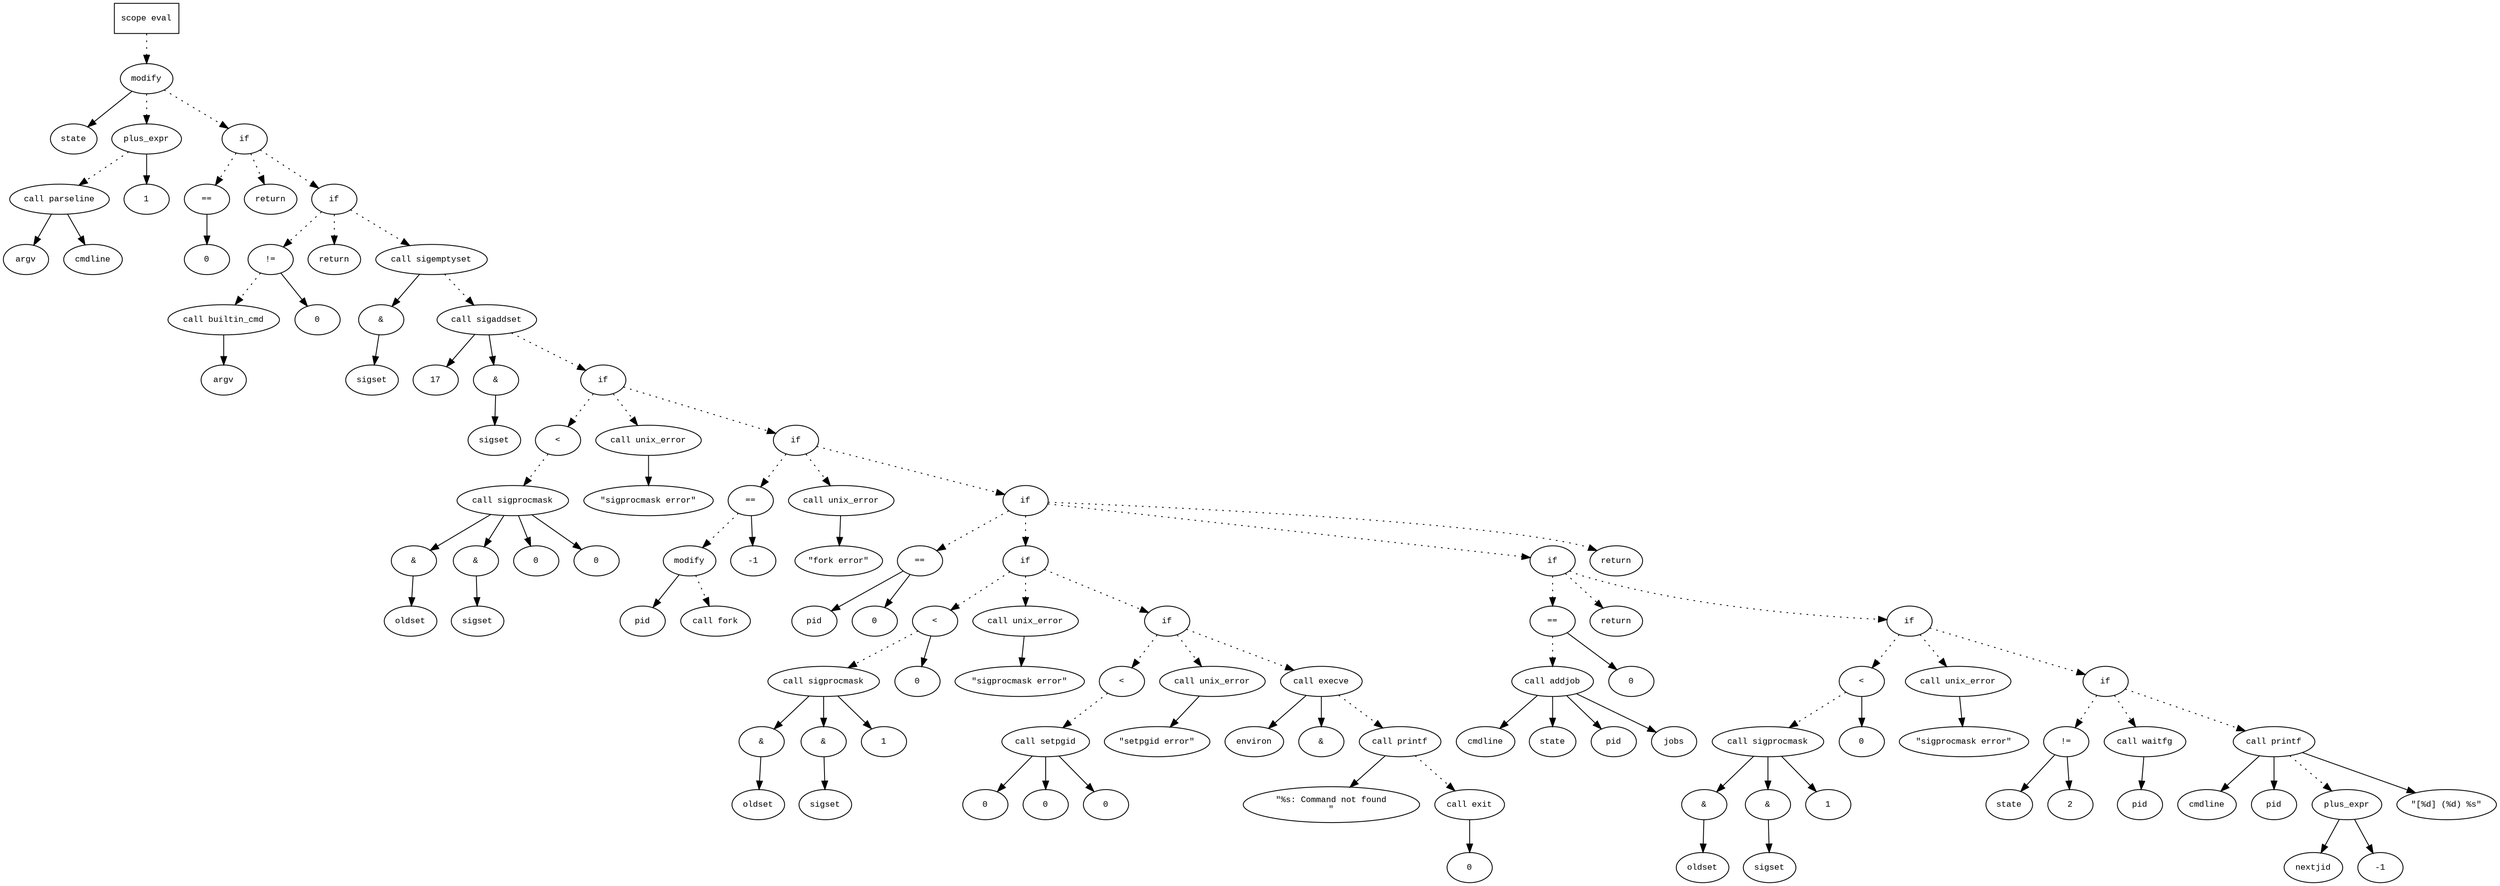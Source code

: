 digraph AST {
  graph [fontname="Times New Roman",fontsize=10];
  node  [fontname="Courier New",fontsize=10];
  edge  [fontname="Times New Roman",fontsize=10];

  node1 [label="scope eval",shape=box];
  node2 [label="modify",shape=ellipse];
  node3 [label="state",shape=ellipse];
  node2 -> node3;
  node4 [label="plus_expr",shape=ellipse];
  node5 [label="call parseline",shape=ellipse];
  node6 [label="argv",shape=ellipse];
  node5 -> node6;
  node7 [label="cmdline",shape=ellipse];
  node5 -> node7;
  node4 -> node5 [style=dotted];
  node8 [label="1",shape=ellipse];
  node4 -> node8;
  node2 -> node4 [style=dotted];
  node1 -> node2 [style=dotted];
  node9 [label="if",shape=ellipse];
  node2 -> node9 [style=dotted];
  node10 [label="==",shape=ellipse];
  node11 [label="0",shape=ellipse];
  node10 -> node11;
  node9 -> node10 [style=dotted];
  node12 [label="return",shape=ellipse];
  node9 -> node12 [style=dotted];
  node13 [label="if",shape=ellipse];
  node9 -> node13 [style=dotted];
  node14 [label="!=",shape=ellipse];
  node15 [label="call builtin_cmd",shape=ellipse];
  node16 [label="argv",shape=ellipse];
  node15 -> node16;
  node14 -> node15 [style=dotted];
  node17 [label="0",shape=ellipse];
  node14 -> node17;
  node13 -> node14 [style=dotted];
  node18 [label="return",shape=ellipse];
  node13 -> node18 [style=dotted];
  node19 [label="call sigemptyset",shape=ellipse];
  node20 [label="&",shape=ellipse];
  node19 -> node20;
  node21 [label="sigset",shape=ellipse];
  node20 -> node21;
  node13 -> node19 [style=dotted];
  node22 [label="call sigaddset",shape=ellipse];
  node23 [label="17",shape=ellipse];
  node22 -> node23;
  node24 [label="&",shape=ellipse];
  node22 -> node24;
  node25 [label="sigset",shape=ellipse];
  node24 -> node25;
  node19 -> node22 [style=dotted];
  node26 [label="if",shape=ellipse];
  node22 -> node26 [style=dotted];
  node27 [label="<",shape=ellipse];
  node28 [label="call sigprocmask",shape=ellipse];
  node29 [label="&",shape=ellipse];
  node28 -> node29;
  node30 [label="oldset",shape=ellipse];
  node29 -> node30;
  node31 [label="&",shape=ellipse];
  node28 -> node31;
  node32 [label="sigset",shape=ellipse];
  node31 -> node32;
  node33 [label="0",shape=ellipse];
  node28 -> node33;
  node27 -> node28 [style=dotted];
  node34 [label="0",shape=ellipse];
  node28 -> node34;
  node26 -> node27 [style=dotted];
  node35 [label="call unix_error",shape=ellipse];
  node36 [label="\"sigprocmask error\"",shape=ellipse];
  node35 -> node36;
  node26 -> node35 [style=dotted];
  node37 [label="if",shape=ellipse];
  node26 -> node37 [style=dotted];
  node38 [label="==",shape=ellipse];
  node39 [label="modify",shape=ellipse];
  node40 [label="pid",shape=ellipse];
  node39 -> node40;
  node41 [label="call fork",shape=ellipse];
  node39 -> node41 [style=dotted];
  node38 -> node39 [style=dotted];
  node42 [label="-1",shape=ellipse];
  node38 -> node42;
  node37 -> node38 [style=dotted];
  node43 [label="call unix_error",shape=ellipse];
  node44 [label="\"fork error\"",shape=ellipse];
  node43 -> node44;
  node37 -> node43 [style=dotted];
  node45 [label="if",shape=ellipse];
  node37 -> node45 [style=dotted];
  node46 [label="==",shape=ellipse];
  node47 [label="pid",shape=ellipse];
  node46 -> node47;
  node48 [label="0",shape=ellipse];
  node46 -> node48;
  node45 -> node46 [style=dotted];
  node49 [label="if",shape=ellipse];
  node45 -> node49 [style=dotted];
  node50 [label="<",shape=ellipse];
  node51 [label="call sigprocmask",shape=ellipse];
  node52 [label="&",shape=ellipse];
  node51 -> node52;
  node53 [label="oldset",shape=ellipse];
  node52 -> node53;
  node54 [label="&",shape=ellipse];
  node51 -> node54;
  node55 [label="sigset",shape=ellipse];
  node54 -> node55;
  node56 [label="1",shape=ellipse];
  node51 -> node56;
  node50 -> node51 [style=dotted];
  node57 [label="0",shape=ellipse];
  node50 -> node57;
  node49 -> node50 [style=dotted];
  node58 [label="call unix_error",shape=ellipse];
  node59 [label="\"sigprocmask error\"",shape=ellipse];
  node58 -> node59;
  node49 -> node58 [style=dotted];
  node60 [label="if",shape=ellipse];
  node49 -> node60 [style=dotted];
  node61 [label="<",shape=ellipse];
  node62 [label="call setpgid",shape=ellipse];
  node63 [label="0",shape=ellipse];
  node62 -> node63;
  node64 [label="0",shape=ellipse];
  node62 -> node64;
  node61 -> node62 [style=dotted];
  node65 [label="0",shape=ellipse];
  node62 -> node65;
  node60 -> node61 [style=dotted];
  node66 [label="call unix_error",shape=ellipse];
  node67 [label="\"setpgid error\"",shape=ellipse];
  node66 -> node67;
  node60 -> node66 [style=dotted];
  node68 [label="call execve",shape=ellipse];
  node69 [label="environ",shape=ellipse];
  node68 -> node69;
  node70 [label="&",shape=ellipse];
  node68 -> node70;
  node60 -> node68 [style=dotted];
  node71 [label="call printf",shape=ellipse];
  node72 [label="\"%s: Command not found
\"",shape=ellipse];
  node71 -> node72;
  node68 -> node71 [style=dotted];
  node73 [label="call exit",shape=ellipse];
  node74 [label="0",shape=ellipse];
  node73 -> node74;
  node71 -> node73 [style=dotted];
  node75 [label="if",shape=ellipse];
  node45 -> node75 [style=dotted];
  node76 [label="==",shape=ellipse];
  node77 [label="call addjob",shape=ellipse];
  node78 [label="cmdline",shape=ellipse];
  node77 -> node78;
  node79 [label="state",shape=ellipse];
  node77 -> node79;
  node80 [label="pid",shape=ellipse];
  node77 -> node80;
  node81 [label="jobs",shape=ellipse];
  node77 -> node81;
  node76 -> node77 [style=dotted];
  node82 [label="0",shape=ellipse];
  node76 -> node82;
  node75 -> node76 [style=dotted];
  node83 [label="return",shape=ellipse];
  node75 -> node83 [style=dotted];
  node84 [label="if",shape=ellipse];
  node75 -> node84 [style=dotted];
  node85 [label="<",shape=ellipse];
  node86 [label="call sigprocmask",shape=ellipse];
  node87 [label="&",shape=ellipse];
  node86 -> node87;
  node88 [label="oldset",shape=ellipse];
  node87 -> node88;
  node89 [label="&",shape=ellipse];
  node86 -> node89;
  node90 [label="sigset",shape=ellipse];
  node89 -> node90;
  node91 [label="1",shape=ellipse];
  node86 -> node91;
  node85 -> node86 [style=dotted];
  node92 [label="0",shape=ellipse];
  node85 -> node92;
  node84 -> node85 [style=dotted];
  node93 [label="call unix_error",shape=ellipse];
  node94 [label="\"sigprocmask error\"",shape=ellipse];
  node93 -> node94;
  node84 -> node93 [style=dotted];
  node95 [label="if",shape=ellipse];
  node84 -> node95 [style=dotted];
  node96 [label="!=",shape=ellipse];
  node97 [label="state",shape=ellipse];
  node96 -> node97;
  node98 [label="2",shape=ellipse];
  node96 -> node98;
  node95 -> node96 [style=dotted];
  node99 [label="call waitfg",shape=ellipse];
  node100 [label="pid",shape=ellipse];
  node99 -> node100;
  node95 -> node99 [style=dotted];
  node101 [label="call printf",shape=ellipse];
  node102 [label="cmdline",shape=ellipse];
  node101 -> node102;
  node103 [label="pid",shape=ellipse];
  node101 -> node103;
  node104 [label="plus_expr",shape=ellipse];
  node105 [label="nextjid",shape=ellipse];
  node104 -> node105;
  node106 [label="-1",shape=ellipse];
  node104 -> node106;
  node101 -> node104 [style=dotted];
  node107 [label="\"[%d] (%d) %s\"",shape=ellipse];
  node101 -> node107;
  node95 -> node101 [style=dotted];
  node108 [label="return",shape=ellipse];
  node45 -> node108 [style=dotted];
} 
